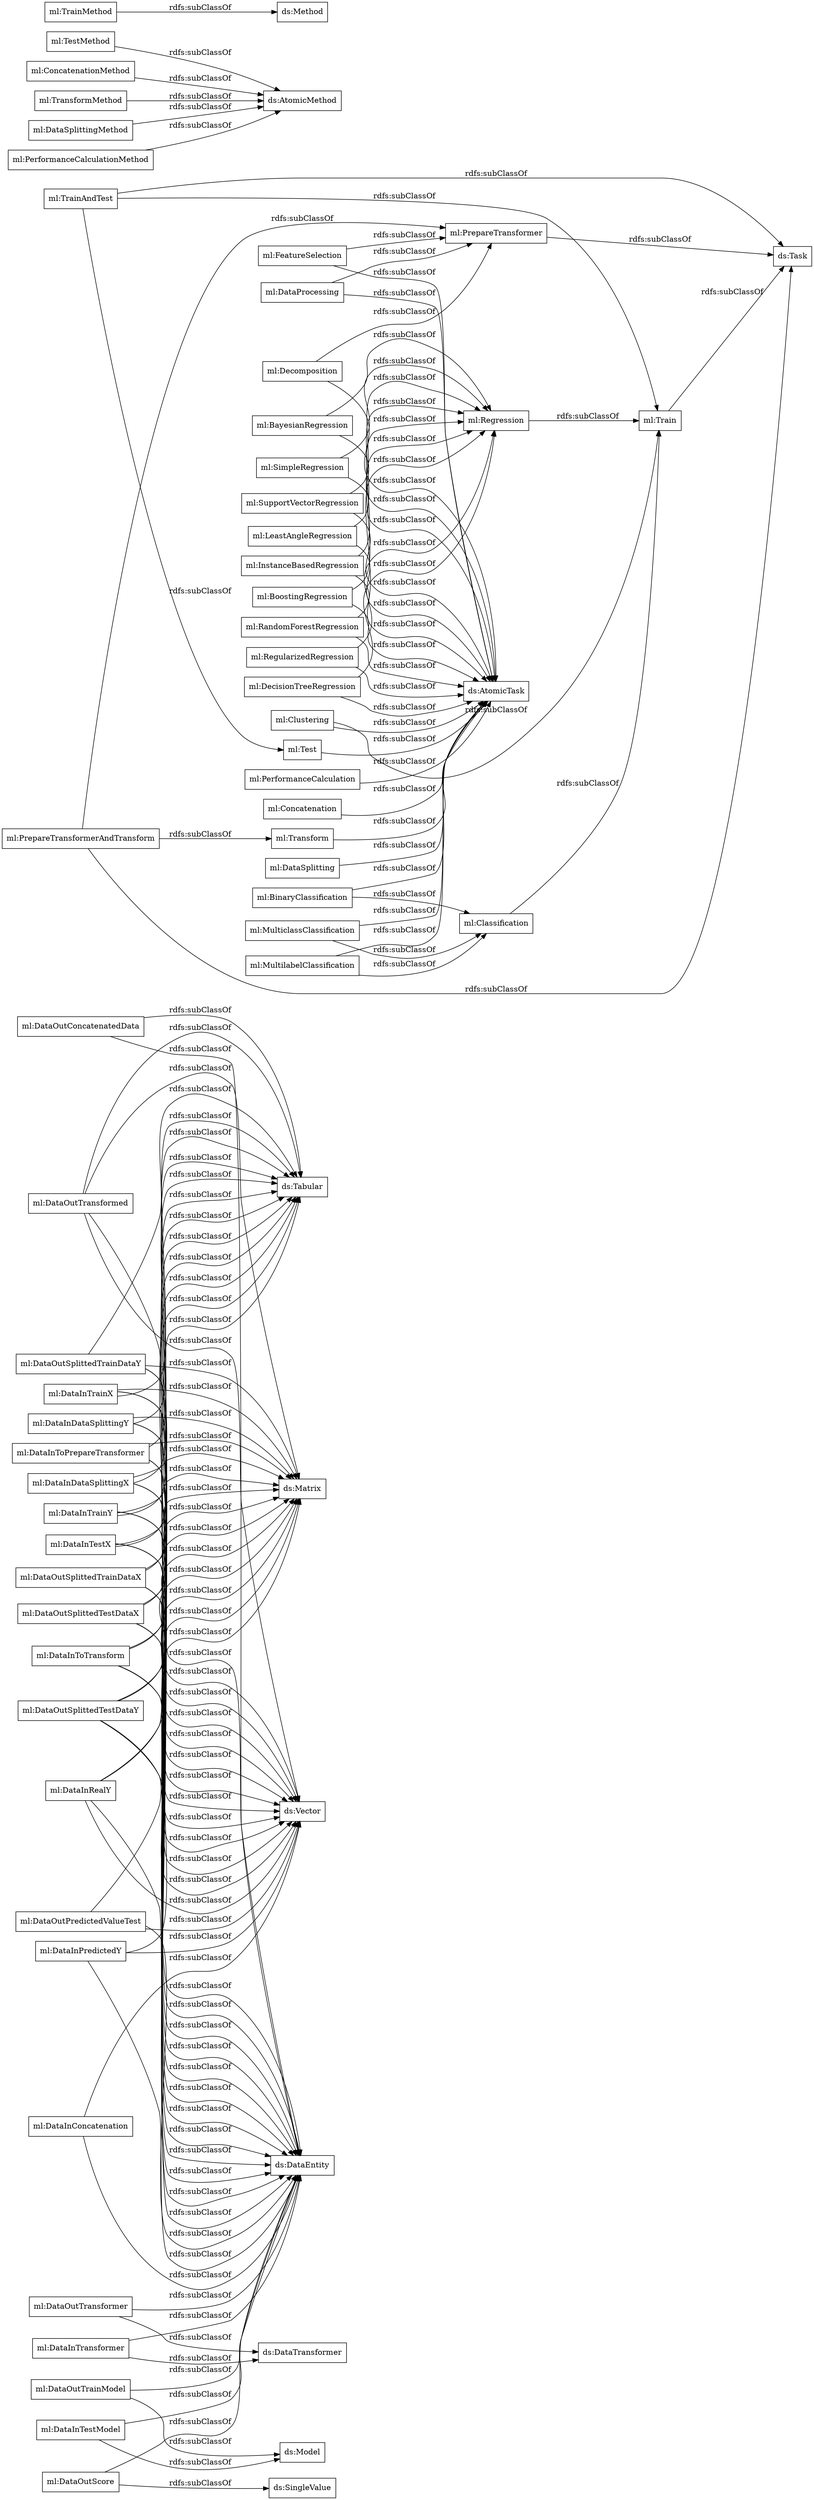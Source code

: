 digraph ar2dtool_diagram { 
rankdir=LR;
size="1000"
node [shape = rectangle, color="black"]; "ml:DataOutSplittedTestDataY" "ml:DataInTrainX" "ml:DataOutSplittedTrainDataX" "ml:Regression" "ml:Clustering" "ml:DataSplitting" "ml:TestMethod" "ml:MulticlassClassification" "ml:TrainAndTest" "ml:PerformanceCalculation" "ml:PrepareTransformer" "ml:RandomForestRegression" "ml:DataOutSplittedTrainDataY" "ml:DataInConcatenation" "ml:FeatureSelection" "ml:ConcatenationMethod" "ml:DataInRealY" "ml:DataInDataSplittingX" "ml:Test" "ml:DataInToTransform" "ml:DataOutScore" "ml:DataInToPrepareTransformer" "ml:DataOutTransformer" "ml:DataInPredictedY" "ml:TransformMethod" "ml:RegularizedRegression" "ml:DataOutSplittedTestDataX" "ml:LeastAngleRegression" "ml:DataProcessing" "ml:Transform" "ml:Train" "ml:DataOutConcatenatedData" "ml:DataOutPredictedValueTest" "ml:BayesianRegression" "ml:BoostingRegression" "ml:SupportVectorRegression" "ml:DataInTrainY" "ml:Concatenation" "ml:DataSplittingMethod" "ml:Decomposition" "ml:PerformanceCalculationMethod" "ml:PrepareTransformerAndTransform" "ml:InstanceBasedRegression" "ml:DataInTestModel" "ml:DataOutTrainModel" "ml:MultilabelClassification" "ml:DecisionTreeRegression" "ml:DataOutTransformed" "ml:DataInDataSplittingY" "ml:SimpleRegression" "ml:BinaryClassification" "ml:Classification" "ml:DataInTestX" "ml:DataInTransformer" "ml:TrainMethod" ; /*classes style*/
	"ml:PrepareTransformer" -> "ds:Task" [ label = "rdfs:subClassOf" ];
	"ml:DataSplittingMethod" -> "ds:AtomicMethod" [ label = "rdfs:subClassOf" ];
	"ml:Test" -> "ds:AtomicTask" [ label = "rdfs:subClassOf" ];
	"ml:RandomForestRegression" -> "ml:Regression" [ label = "rdfs:subClassOf" ];
	"ml:RandomForestRegression" -> "ds:AtomicTask" [ label = "rdfs:subClassOf" ];
	"ml:DataInTestX" -> "ds:Tabular" [ label = "rdfs:subClassOf" ];
	"ml:DataInTestX" -> "ds:Vector" [ label = "rdfs:subClassOf" ];
	"ml:DataInTestX" -> "ds:Matrix" [ label = "rdfs:subClassOf" ];
	"ml:DataInTestX" -> "ds:DataEntity" [ label = "rdfs:subClassOf" ];
	"ml:DataOutSplittedTestDataY" -> "ds:Tabular" [ label = "rdfs:subClassOf" ];
	"ml:DataOutSplittedTestDataY" -> "ds:Vector" [ label = "rdfs:subClassOf" ];
	"ml:DataOutSplittedTestDataY" -> "ds:Matrix" [ label = "rdfs:subClassOf" ];
	"ml:DataOutSplittedTestDataY" -> "ds:DataEntity" [ label = "rdfs:subClassOf" ];
	"ml:SimpleRegression" -> "ml:Regression" [ label = "rdfs:subClassOf" ];
	"ml:SimpleRegression" -> "ds:AtomicTask" [ label = "rdfs:subClassOf" ];
	"ml:DataOutSplittedTrainDataY" -> "ds:Tabular" [ label = "rdfs:subClassOf" ];
	"ml:DataOutSplittedTrainDataY" -> "ds:Vector" [ label = "rdfs:subClassOf" ];
	"ml:DataOutSplittedTrainDataY" -> "ds:Matrix" [ label = "rdfs:subClassOf" ];
	"ml:DataOutSplittedTrainDataY" -> "ds:DataEntity" [ label = "rdfs:subClassOf" ];
	"ml:Decomposition" -> "ml:PrepareTransformer" [ label = "rdfs:subClassOf" ];
	"ml:Decomposition" -> "ds:AtomicTask" [ label = "rdfs:subClassOf" ];
	"ml:Clustering" -> "ml:Train" [ label = "rdfs:subClassOf" ];
	"ml:Clustering" -> "ds:AtomicTask" [ label = "rdfs:subClassOf" ];
	"ml:Regression" -> "ml:Train" [ label = "rdfs:subClassOf" ];
	"ml:DataOutPredictedValueTest" -> "ds:Vector" [ label = "rdfs:subClassOf" ];
	"ml:DataOutPredictedValueTest" -> "ds:Matrix" [ label = "rdfs:subClassOf" ];
	"ml:DataOutPredictedValueTest" -> "ds:DataEntity" [ label = "rdfs:subClassOf" ];
	"ml:BoostingRegression" -> "ml:Regression" [ label = "rdfs:subClassOf" ];
	"ml:BoostingRegression" -> "ds:AtomicTask" [ label = "rdfs:subClassOf" ];
	"ml:TransformMethod" -> "ds:AtomicMethod" [ label = "rdfs:subClassOf" ];
	"ml:DataOutSplittedTestDataX" -> "ds:Tabular" [ label = "rdfs:subClassOf" ];
	"ml:DataOutSplittedTestDataX" -> "ds:Vector" [ label = "rdfs:subClassOf" ];
	"ml:DataOutSplittedTestDataX" -> "ds:Matrix" [ label = "rdfs:subClassOf" ];
	"ml:DataOutSplittedTestDataX" -> "ds:DataEntity" [ label = "rdfs:subClassOf" ];
	"ml:BinaryClassification" -> "ml:Classification" [ label = "rdfs:subClassOf" ];
	"ml:BinaryClassification" -> "ds:AtomicTask" [ label = "rdfs:subClassOf" ];
	"ml:DataOutSplittedTrainDataX" -> "ds:Tabular" [ label = "rdfs:subClassOf" ];
	"ml:DataOutSplittedTrainDataX" -> "ds:Vector" [ label = "rdfs:subClassOf" ];
	"ml:DataOutSplittedTrainDataX" -> "ds:Matrix" [ label = "rdfs:subClassOf" ];
	"ml:DataOutSplittedTrainDataX" -> "ds:DataEntity" [ label = "rdfs:subClassOf" ];
	"ml:RegularizedRegression" -> "ml:Regression" [ label = "rdfs:subClassOf" ];
	"ml:RegularizedRegression" -> "ds:AtomicTask" [ label = "rdfs:subClassOf" ];
	"ml:Concatenation" -> "ds:AtomicTask" [ label = "rdfs:subClassOf" ];
	"ml:DataInDataSplittingY" -> "ds:Tabular" [ label = "rdfs:subClassOf" ];
	"ml:DataInDataSplittingY" -> "ds:Vector" [ label = "rdfs:subClassOf" ];
	"ml:DataInDataSplittingY" -> "ds:Matrix" [ label = "rdfs:subClassOf" ];
	"ml:DataInDataSplittingY" -> "ds:DataEntity" [ label = "rdfs:subClassOf" ];
	"ml:DataSplitting" -> "ds:AtomicTask" [ label = "rdfs:subClassOf" ];
	"ml:DataInTestModel" -> "ds:Model" [ label = "rdfs:subClassOf" ];
	"ml:DataInTestModel" -> "ds:DataEntity" [ label = "rdfs:subClassOf" ];
	"ml:DataOutTransformer" -> "ds:DataTransformer" [ label = "rdfs:subClassOf" ];
	"ml:DataOutTransformer" -> "ds:DataEntity" [ label = "rdfs:subClassOf" ];
	"ml:DataInToTransform" -> "ds:Tabular" [ label = "rdfs:subClassOf" ];
	"ml:DataInToTransform" -> "ds:Vector" [ label = "rdfs:subClassOf" ];
	"ml:DataInToTransform" -> "ds:Matrix" [ label = "rdfs:subClassOf" ];
	"ml:DataInToTransform" -> "ds:DataEntity" [ label = "rdfs:subClassOf" ];
	"ml:PerformanceCalculationMethod" -> "ds:AtomicMethod" [ label = "rdfs:subClassOf" ];
	"ml:Transform" -> "ds:AtomicTask" [ label = "rdfs:subClassOf" ];
	"ml:MultilabelClassification" -> "ml:Classification" [ label = "rdfs:subClassOf" ];
	"ml:MultilabelClassification" -> "ds:AtomicTask" [ label = "rdfs:subClassOf" ];
	"ml:DataProcessing" -> "ml:PrepareTransformer" [ label = "rdfs:subClassOf" ];
	"ml:DataProcessing" -> "ds:AtomicTask" [ label = "rdfs:subClassOf" ];
	"ml:ConcatenationMethod" -> "ds:AtomicMethod" [ label = "rdfs:subClassOf" ];
	"ml:DataInDataSplittingX" -> "ds:Tabular" [ label = "rdfs:subClassOf" ];
	"ml:DataInDataSplittingX" -> "ds:Vector" [ label = "rdfs:subClassOf" ];
	"ml:DataInDataSplittingX" -> "ds:Matrix" [ label = "rdfs:subClassOf" ];
	"ml:DataInDataSplittingX" -> "ds:DataEntity" [ label = "rdfs:subClassOf" ];
	"ml:DataInTransformer" -> "ds:DataTransformer" [ label = "rdfs:subClassOf" ];
	"ml:DataInTransformer" -> "ds:DataEntity" [ label = "rdfs:subClassOf" ];
	"ml:LeastAngleRegression" -> "ml:Regression" [ label = "rdfs:subClassOf" ];
	"ml:LeastAngleRegression" -> "ds:AtomicTask" [ label = "rdfs:subClassOf" ];
	"ml:Classification" -> "ml:Train" [ label = "rdfs:subClassOf" ];
	"ml:TrainMethod" -> "ds:Method" [ label = "rdfs:subClassOf" ];
	"ml:Train" -> "ds:Task" [ label = "rdfs:subClassOf" ];
	"ml:DataOutScore" -> "ds:SingleValue" [ label = "rdfs:subClassOf" ];
	"ml:DataOutScore" -> "ds:DataEntity" [ label = "rdfs:subClassOf" ];
	"ml:DataInConcatenation" -> "ds:Vector" [ label = "rdfs:subClassOf" ];
	"ml:DataInConcatenation" -> "ds:DataEntity" [ label = "rdfs:subClassOf" ];
	"ml:PrepareTransformerAndTransform" -> "ml:Transform" [ label = "rdfs:subClassOf" ];
	"ml:PrepareTransformerAndTransform" -> "ml:PrepareTransformer" [ label = "rdfs:subClassOf" ];
	"ml:PrepareTransformerAndTransform" -> "ds:Task" [ label = "rdfs:subClassOf" ];
	"ml:DataInTrainY" -> "ds:Tabular" [ label = "rdfs:subClassOf" ];
	"ml:DataInTrainY" -> "ds:Vector" [ label = "rdfs:subClassOf" ];
	"ml:DataInTrainY" -> "ds:Matrix" [ label = "rdfs:subClassOf" ];
	"ml:DataInTrainY" -> "ds:DataEntity" [ label = "rdfs:subClassOf" ];
	"ml:TrainAndTest" -> "ml:Train" [ label = "rdfs:subClassOf" ];
	"ml:TrainAndTest" -> "ml:Test" [ label = "rdfs:subClassOf" ];
	"ml:TrainAndTest" -> "ds:Task" [ label = "rdfs:subClassOf" ];
	"ml:PerformanceCalculation" -> "ds:AtomicTask" [ label = "rdfs:subClassOf" ];
	"ml:SupportVectorRegression" -> "ml:Regression" [ label = "rdfs:subClassOf" ];
	"ml:SupportVectorRegression" -> "ds:AtomicTask" [ label = "rdfs:subClassOf" ];
	"ml:MulticlassClassification" -> "ml:Classification" [ label = "rdfs:subClassOf" ];
	"ml:MulticlassClassification" -> "ds:AtomicTask" [ label = "rdfs:subClassOf" ];
	"ml:DataInToPrepareTransformer" -> "ds:Tabular" [ label = "rdfs:subClassOf" ];
	"ml:DataInToPrepareTransformer" -> "ds:Vector" [ label = "rdfs:subClassOf" ];
	"ml:DataInToPrepareTransformer" -> "ds:Matrix" [ label = "rdfs:subClassOf" ];
	"ml:DataInToPrepareTransformer" -> "ds:DataEntity" [ label = "rdfs:subClassOf" ];
	"ml:DataOutTrainModel" -> "ds:Model" [ label = "rdfs:subClassOf" ];
	"ml:DataOutTrainModel" -> "ds:DataEntity" [ label = "rdfs:subClassOf" ];
	"ml:FeatureSelection" -> "ml:PrepareTransformer" [ label = "rdfs:subClassOf" ];
	"ml:FeatureSelection" -> "ds:AtomicTask" [ label = "rdfs:subClassOf" ];
	"ml:DataInTrainX" -> "ds:Tabular" [ label = "rdfs:subClassOf" ];
	"ml:DataInTrainX" -> "ds:Vector" [ label = "rdfs:subClassOf" ];
	"ml:DataInTrainX" -> "ds:Matrix" [ label = "rdfs:subClassOf" ];
	"ml:DataInTrainX" -> "ds:DataEntity" [ label = "rdfs:subClassOf" ];
	"ml:DataOutTransformed" -> "ds:Tabular" [ label = "rdfs:subClassOf" ];
	"ml:DataOutTransformed" -> "ds:Vector" [ label = "rdfs:subClassOf" ];
	"ml:DataOutTransformed" -> "ds:Matrix" [ label = "rdfs:subClassOf" ];
	"ml:DataOutTransformed" -> "ds:DataEntity" [ label = "rdfs:subClassOf" ];
	"ml:TestMethod" -> "ds:AtomicMethod" [ label = "rdfs:subClassOf" ];
	"ml:BayesianRegression" -> "ml:Regression" [ label = "rdfs:subClassOf" ];
	"ml:BayesianRegression" -> "ds:AtomicTask" [ label = "rdfs:subClassOf" ];
	"ml:DataInPredictedY" -> "ds:Vector" [ label = "rdfs:subClassOf" ];
	"ml:DataInPredictedY" -> "ds:Matrix" [ label = "rdfs:subClassOf" ];
	"ml:DataInPredictedY" -> "ds:DataEntity" [ label = "rdfs:subClassOf" ];
	"ml:InstanceBasedRegression" -> "ml:Regression" [ label = "rdfs:subClassOf" ];
	"ml:InstanceBasedRegression" -> "ds:AtomicTask" [ label = "rdfs:subClassOf" ];
	"ml:DataOutConcatenatedData" -> "ds:Tabular" [ label = "rdfs:subClassOf" ];
	"ml:DataOutConcatenatedData" -> "ds:DataEntity" [ label = "rdfs:subClassOf" ];
	"ml:DecisionTreeRegression" -> "ml:Regression" [ label = "rdfs:subClassOf" ];
	"ml:DecisionTreeRegression" -> "ds:AtomicTask" [ label = "rdfs:subClassOf" ];
	"ml:DataInRealY" -> "ds:Tabular" [ label = "rdfs:subClassOf" ];
	"ml:DataInRealY" -> "ds:Vector" [ label = "rdfs:subClassOf" ];
	"ml:DataInRealY" -> "ds:Matrix" [ label = "rdfs:subClassOf" ];
	"ml:DataInRealY" -> "ds:DataEntity" [ label = "rdfs:subClassOf" ];

}
